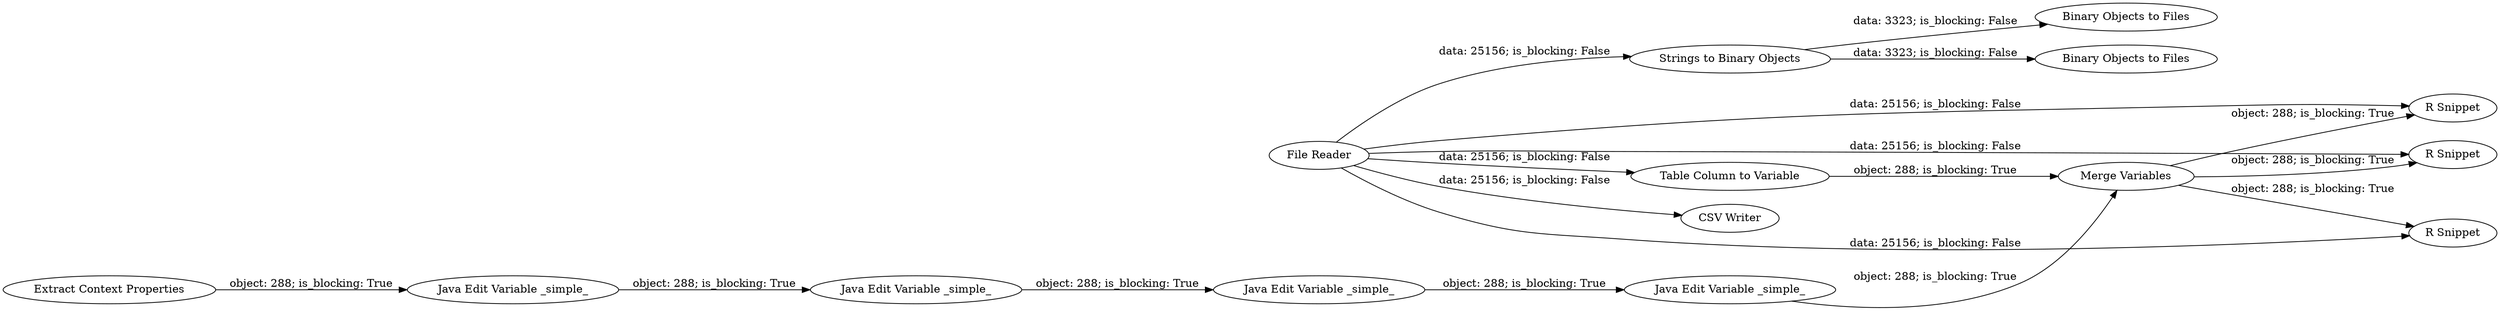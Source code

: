 digraph {
	"-7688234766605191101_406" [label="Java Edit Variable _simple_"]
	"-7688234766605191101_269" [label="R Snippet"]
	"-7688234766605191101_1" [label="File Reader"]
	"-7688234766605191101_407" [label="Merge Variables"]
	"-7688234766605191101_414" [label="CSV Writer"]
	"-7688234766605191101_409" [label="Table Column to Variable"]
	"-7688234766605191101_2" [label="Strings to Binary Objects"]
	"-7688234766605191101_415" [label="R Snippet"]
	"-7688234766605191101_411" [label="R Snippet"]
	"-7688234766605191101_413" [label="Binary Objects to Files"]
	"-7688234766605191101_412" [label="Java Edit Variable _simple_"]
	"-7688234766605191101_408" [label="Java Edit Variable _simple_"]
	"-7688234766605191101_416" [label="Java Edit Variable _simple_"]
	"-7688234766605191101_405" [label="Extract Context Properties"]
	"-7688234766605191101_417" [label="Binary Objects to Files"]
	"-7688234766605191101_2" -> "-7688234766605191101_413" [label="data: 3323; is_blocking: False"]
	"-7688234766605191101_407" -> "-7688234766605191101_269" [label="object: 288; is_blocking: True"]
	"-7688234766605191101_1" -> "-7688234766605191101_409" [label="data: 25156; is_blocking: False"]
	"-7688234766605191101_1" -> "-7688234766605191101_2" [label="data: 25156; is_blocking: False"]
	"-7688234766605191101_405" -> "-7688234766605191101_406" [label="object: 288; is_blocking: True"]
	"-7688234766605191101_409" -> "-7688234766605191101_407" [label="object: 288; is_blocking: True"]
	"-7688234766605191101_1" -> "-7688234766605191101_414" [label="data: 25156; is_blocking: False"]
	"-7688234766605191101_407" -> "-7688234766605191101_411" [label="object: 288; is_blocking: True"]
	"-7688234766605191101_408" -> "-7688234766605191101_412" [label="object: 288; is_blocking: True"]
	"-7688234766605191101_1" -> "-7688234766605191101_415" [label="data: 25156; is_blocking: False"]
	"-7688234766605191101_1" -> "-7688234766605191101_269" [label="data: 25156; is_blocking: False"]
	"-7688234766605191101_2" -> "-7688234766605191101_417" [label="data: 3323; is_blocking: False"]
	"-7688234766605191101_407" -> "-7688234766605191101_415" [label="object: 288; is_blocking: True"]
	"-7688234766605191101_416" -> "-7688234766605191101_408" [label="object: 288; is_blocking: True"]
	"-7688234766605191101_1" -> "-7688234766605191101_411" [label="data: 25156; is_blocking: False"]
	"-7688234766605191101_406" -> "-7688234766605191101_416" [label="object: 288; is_blocking: True"]
	"-7688234766605191101_412" -> "-7688234766605191101_407" [label="object: 288; is_blocking: True"]
	rankdir=LR
}
